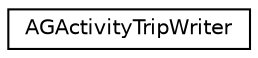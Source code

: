 digraph "Graphical Class Hierarchy"
{
  edge [fontname="Helvetica",fontsize="10",labelfontname="Helvetica",labelfontsize="10"];
  node [fontname="Helvetica",fontsize="10",shape=record];
  rankdir="LR";
  Node0 [label="AGActivityTripWriter",height=0.2,width=0.4,color="black", fillcolor="white", style="filled",URL="$d3/d3c/class_a_g_activity_trip_writer.html"];
}
